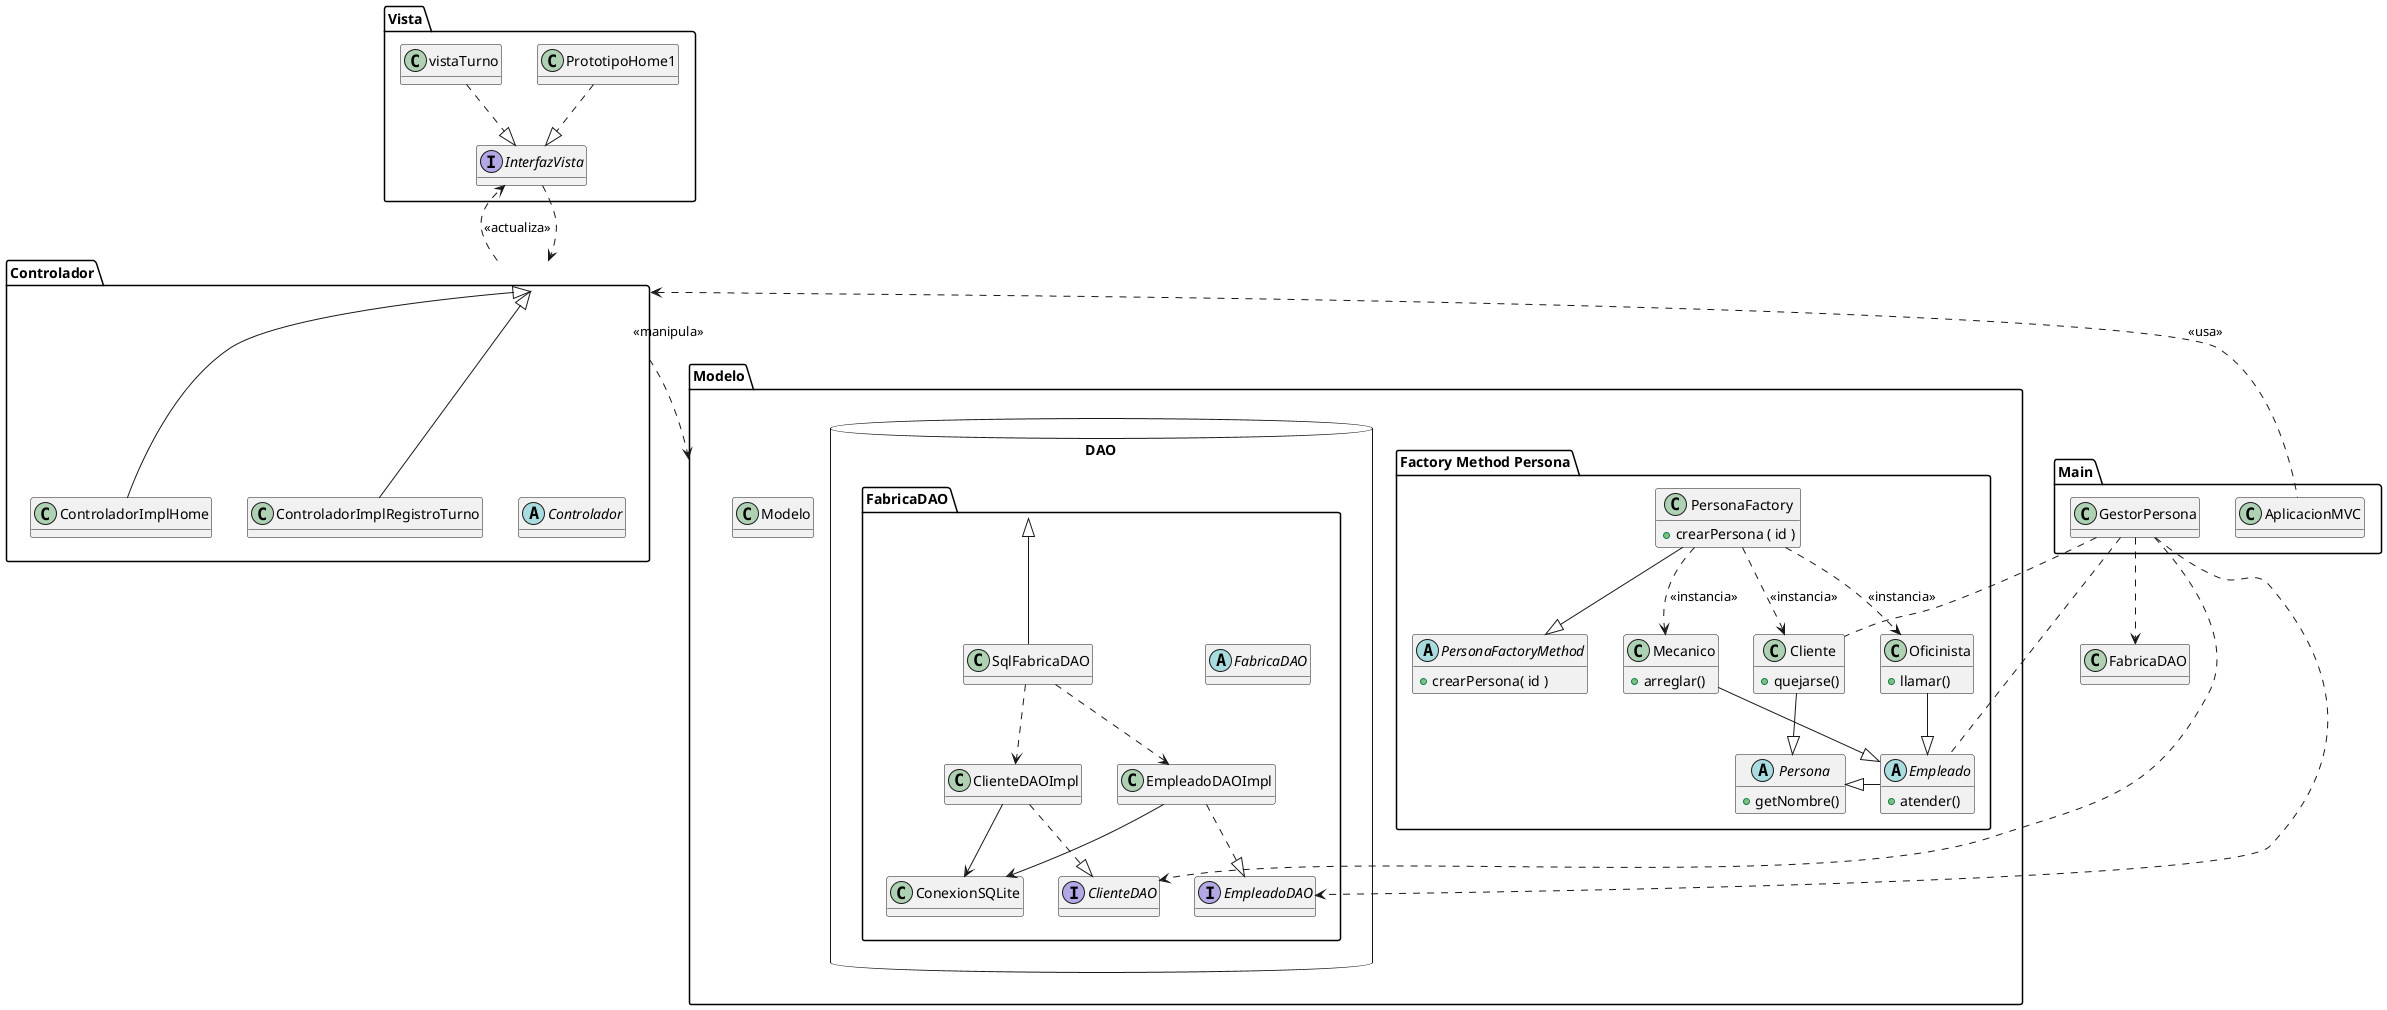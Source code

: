 @startuml ModeloMVC

hide empty attributes

package "Main"{
	'Main's
	class AplicacionMVC
	class GestorPersona
}

'Controladores
package "Controlador"{
	abstract class Controlador
	class ControladorImplHome
	class ControladorImplRegistroTurno

}



package "Vista"{
	'Vistas
	class PrototipoHome1
	class vistaTurno
	interface InterfazVista	
}


package "Modelo"{
	'Modelos
	class Modelo
	package "Factory Method Persona"{
		abstract class Persona{
			+ getNombre()
		}

		abstract class Empleado{
			+ atender()
		}
		
		abstract class PersonaFactoryMethod{
			+ crearPersona( id )
		}

		' Implementacion
		' 1 - Cliente
		' 2 - Empleado
		' 3 - Mecanico
		class PersonaFactory{
			+ crearPersona ( id )
		}
		class Cliente{
			+ quejarse()
		}
		class Mecanico{
			+ arreglar()
		}
		class Oficinista{
			+ llamar()
		}
		PersonaFactory --|> PersonaFactoryMethod
		PersonaFactory ..> Cliente : <<instancia>>
		PersonaFactory ..> Mecanico : <<instancia>>
		PersonaFactory ..> Oficinista : <<instancia>>
		Cliente --|> Persona
		Empleado -left-|> Persona

		Mecanico --|> Empleado
		Oficinista --|> Empleado
	}

	package "DAO" <<Database>>{

		package "FabricaDAO"{
			interface EmpleadoDAO
			interface ClienteDAO

			abstract class FabricaDAO

			class ClienteDAOImpl
			class EmpleadoDAOImpl
			class ConexionSQLite
			class SqlFabricaDAO

		}

		EmpleadoDAOImpl -down-> ConexionSQLite 
		ClienteDAOImpl -down-> ConexionSQLite
		EmpleadoDAOImpl ..|> EmpleadoDAO
		ClienteDAOImpl ..|> ClienteDAO
		SqlFabricaDAO -up-|> FabricaDAO
		SqlFabricaDAO ..> EmpleadoDAOImpl
		SqlFabricaDAO ..> ClienteDAOImpl


	}
}



GestorPersona ..> FabricaDAO
GestorPersona.. Empleado
GestorPersona .. Cliente
GestorPersona ..> ClienteDAO
GestorPersona ..> EmpleadoDAO

'Relaciones
Controlador <|-- ControladorImplHome
Controlador <|-- ControladorImplRegistroTurno
Controlador ..> Modelo : <<manipula>>
Controlador ..> InterfazVista : <<actualiza>>
AplicacionMVC .left.> Controlador : <<usa>>
PrototipoHome1 ..|> InterfazVista
vistaTurno ..|> InterfazVista
InterfazVista ..> Controlador

@enduml
